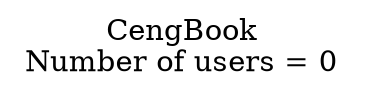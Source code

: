 digraph CengBook
{
  graph [label="CengBook\nNumber of users = 0" , labelloc=t] ;

  node  [shape=ellipse , fontcolor=black , color=red , penwidth=2.0] ;

  edge  [color=blue , penwidth=2.0] ;

}
